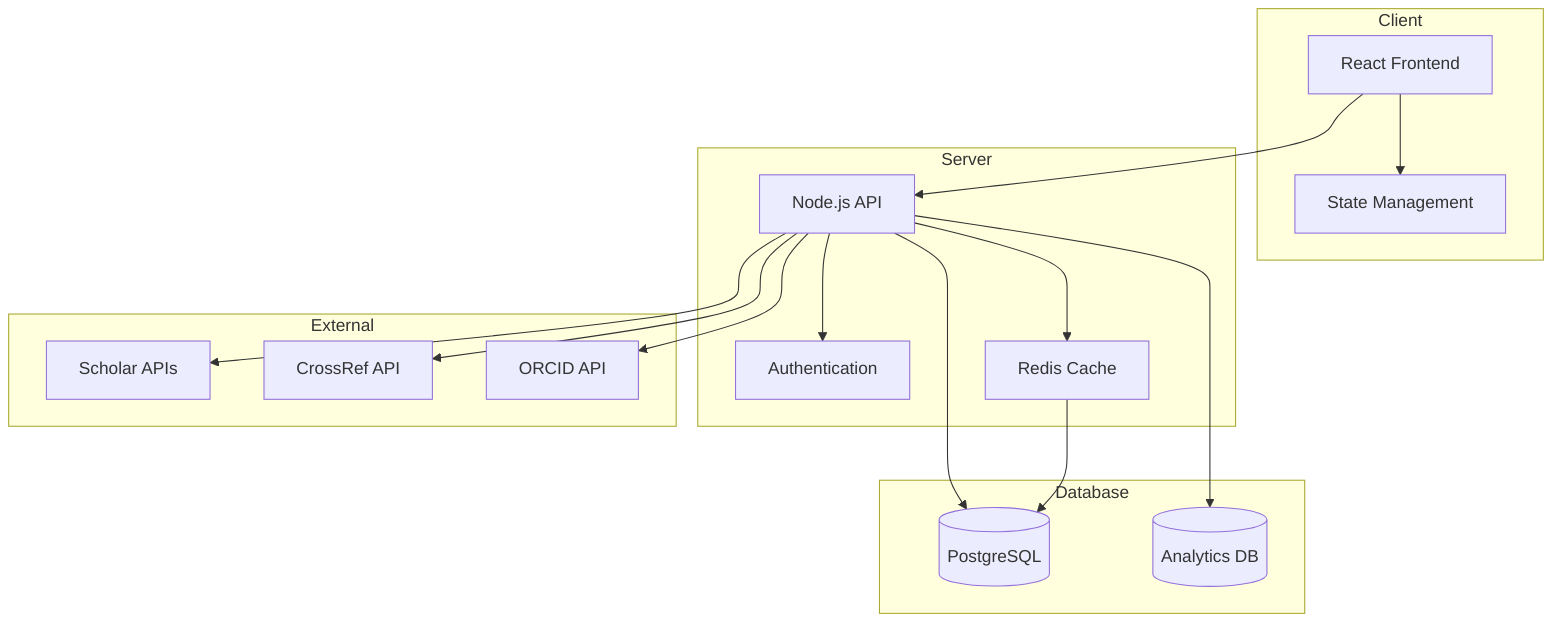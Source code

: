 flowchart TD
    subgraph Client
        UI[React Frontend]
        State[State Management]
        UI --> State
    end

    subgraph Server
        API[Node.js API]
        Auth[Authentication]
        Cache[Redis Cache]
        API --> Auth
        API --> Cache
    end

    subgraph Database
        DB[(PostgreSQL)]
        Analytics[(Analytics DB)]
    end

    subgraph External
        Scholar[Scholar APIs]
        CrossRef[CrossRef API]
        ORCID[ORCID API]
    end

    UI --> API
    API --> DB
    API --> Analytics
    API --> Scholar
    API --> CrossRef
    API --> ORCID
    Cache --> DB